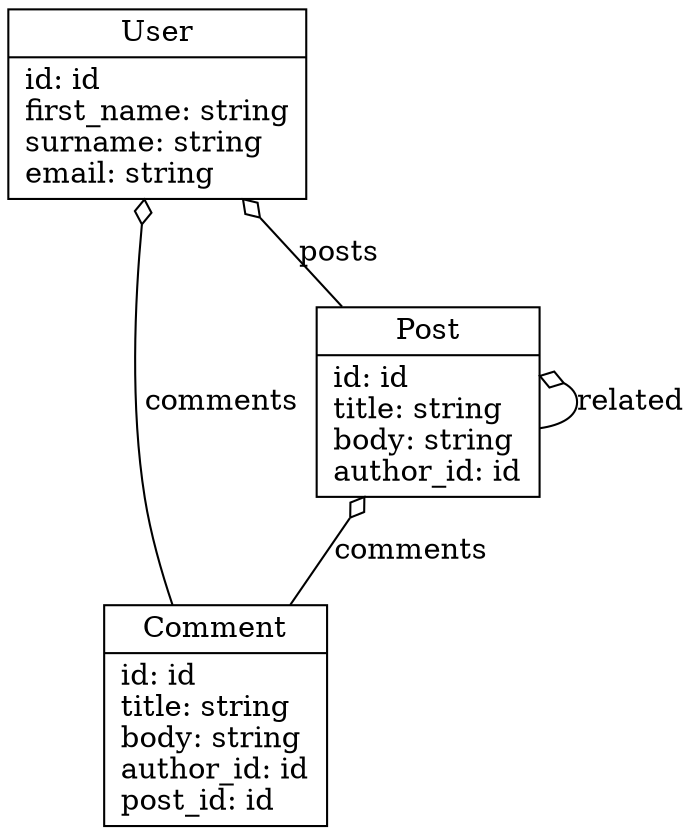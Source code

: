 digraph "Diagram" {
  Comment [shape="record", label="{Comment|id: id\ltitle: string\lbody: string\lauthor_id: id\lpost_id: id\l}"]
  Post [shape="record", label="{Post|id: id\ltitle: string\lbody: string\lauthor_id: id\l}"]
  User [shape="record", label="{User|id: id\lfirst_name: string\lsurname: string\lemail: string\l}"]

  Post -> Comment [label="comments", dir="both", arrowhead="none", arrowtail="odiamond"]
  Post -> Post [label="related", dir="both", arrowhead="none", arrowtail="odiamond"]
  User -> Post [label="posts", dir="both", arrowhead="none", arrowtail="odiamond"]
  User -> Comment [label="comments", dir="both", arrowhead="none", arrowtail="odiamond"]
}
